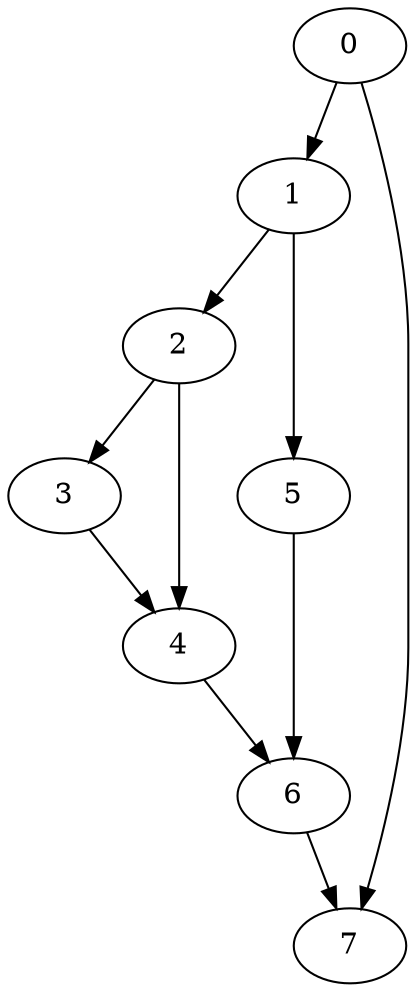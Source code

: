 digraph {
	0
	1
	2
	3
	4
	5
	6
	7
	0 -> 1
	1 -> 2
	2 -> 3
	2 -> 4
	3 -> 4
	1 -> 5
	5 -> 6
	4 -> 6
	0 -> 7
	6 -> 7
}
